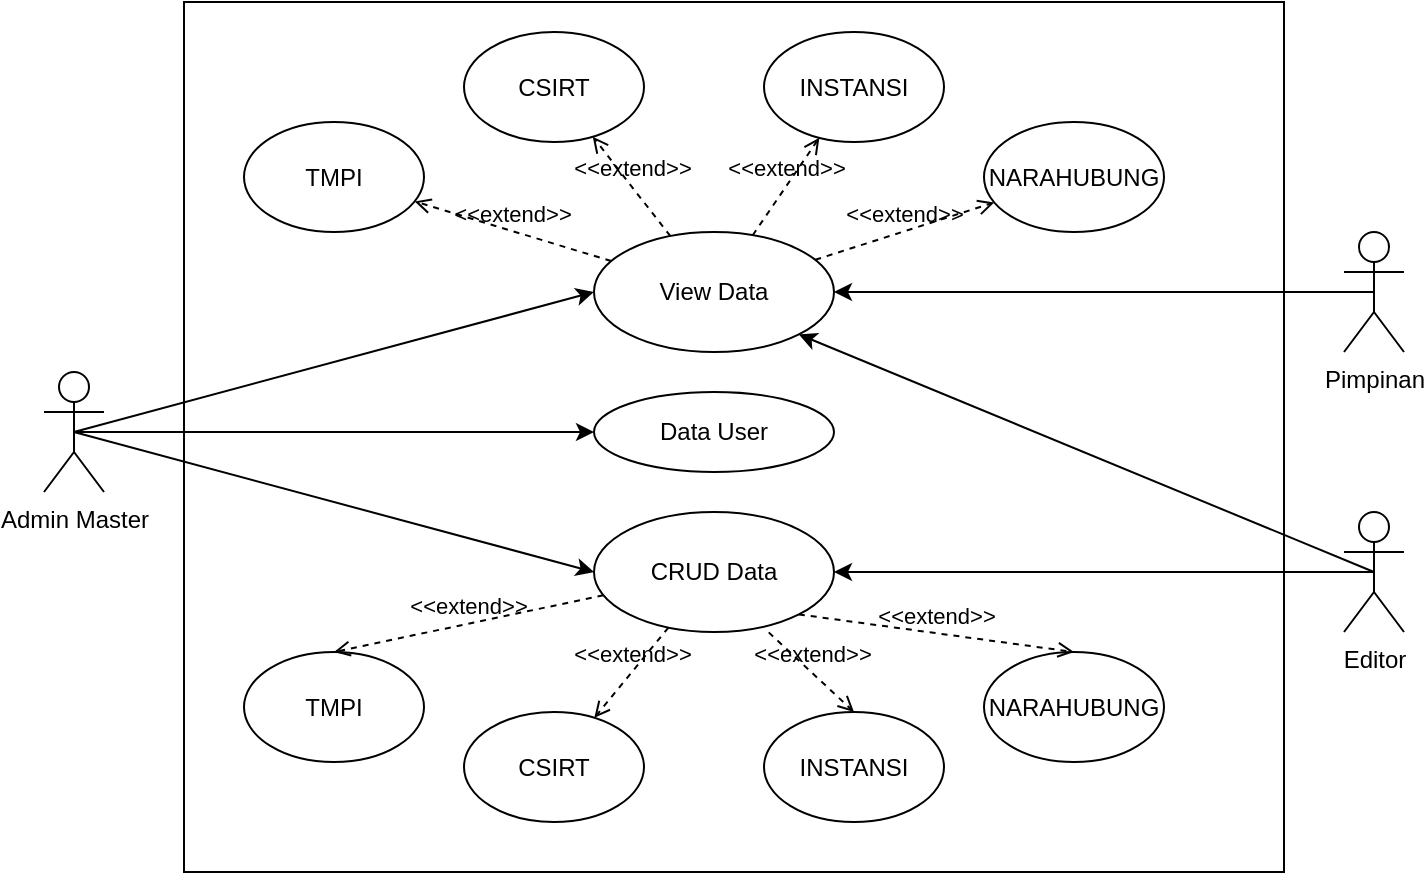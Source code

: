 <mxfile version="20.4.0" type="github">
  <diagram id="yAzC_SjZSHB9OspK-EVg" name="Page-1">
    <mxGraphModel dx="1038" dy="571" grid="1" gridSize="10" guides="1" tooltips="1" connect="1" arrows="1" fold="1" page="1" pageScale="1" pageWidth="850" pageHeight="1100" math="0" shadow="0">
      <root>
        <mxCell id="0" />
        <mxCell id="1" parent="0" />
        <mxCell id="05A1SrLWhaefv3QnyGGi-16" value="" style="rounded=0;whiteSpace=wrap;html=1;" vertex="1" parent="1">
          <mxGeometry x="160" y="345" width="550" height="435" as="geometry" />
        </mxCell>
        <mxCell id="05A1SrLWhaefv3QnyGGi-13" style="edgeStyle=orthogonalEdgeStyle;rounded=0;orthogonalLoop=1;jettySize=auto;html=1;exitX=0.5;exitY=0.5;exitDx=0;exitDy=0;exitPerimeter=0;entryX=1;entryY=0.5;entryDx=0;entryDy=0;" edge="1" parent="1" source="aq-dMJw9Lm_8gR3XhI3i-1" target="Zu5Ix9DOCvOWPz-IfbpH-3">
          <mxGeometry relative="1" as="geometry" />
        </mxCell>
        <mxCell id="aq-dMJw9Lm_8gR3XhI3i-1" value="Pimpinan" style="shape=umlActor;verticalLabelPosition=bottom;verticalAlign=top;html=1;outlineConnect=0;" parent="1" vertex="1">
          <mxGeometry x="740" y="460" width="30" height="60" as="geometry" />
        </mxCell>
        <mxCell id="05A1SrLWhaefv3QnyGGi-10" style="rounded=0;orthogonalLoop=1;jettySize=auto;html=1;exitX=0.5;exitY=0.5;exitDx=0;exitDy=0;exitPerimeter=0;entryX=0;entryY=0.5;entryDx=0;entryDy=0;" edge="1" parent="1" source="aq-dMJw9Lm_8gR3XhI3i-2" target="aq-dMJw9Lm_8gR3XhI3i-5">
          <mxGeometry relative="1" as="geometry" />
        </mxCell>
        <mxCell id="05A1SrLWhaefv3QnyGGi-14" style="rounded=0;orthogonalLoop=1;jettySize=auto;html=1;exitX=0.5;exitY=0.5;exitDx=0;exitDy=0;exitPerimeter=0;entryX=0;entryY=0.5;entryDx=0;entryDy=0;" edge="1" parent="1" source="aq-dMJw9Lm_8gR3XhI3i-2" target="Zu5Ix9DOCvOWPz-IfbpH-3">
          <mxGeometry relative="1" as="geometry" />
        </mxCell>
        <mxCell id="05A1SrLWhaefv3QnyGGi-15" style="rounded=0;orthogonalLoop=1;jettySize=auto;html=1;exitX=0.5;exitY=0.5;exitDx=0;exitDy=0;exitPerimeter=0;entryX=0;entryY=0.5;entryDx=0;entryDy=0;" edge="1" parent="1" source="aq-dMJw9Lm_8gR3XhI3i-2" target="Zu5Ix9DOCvOWPz-IfbpH-2">
          <mxGeometry relative="1" as="geometry" />
        </mxCell>
        <mxCell id="aq-dMJw9Lm_8gR3XhI3i-2" value="Admin Master" style="shape=umlActor;verticalLabelPosition=bottom;verticalAlign=top;html=1;outlineConnect=0;" parent="1" vertex="1">
          <mxGeometry x="90" y="530" width="30" height="60" as="geometry" />
        </mxCell>
        <mxCell id="05A1SrLWhaefv3QnyGGi-9" style="edgeStyle=orthogonalEdgeStyle;rounded=0;orthogonalLoop=1;jettySize=auto;html=1;exitX=0.5;exitY=0.5;exitDx=0;exitDy=0;exitPerimeter=0;entryX=1;entryY=0.5;entryDx=0;entryDy=0;" edge="1" parent="1" source="aq-dMJw9Lm_8gR3XhI3i-4" target="Zu5Ix9DOCvOWPz-IfbpH-2">
          <mxGeometry relative="1" as="geometry" />
        </mxCell>
        <mxCell id="05A1SrLWhaefv3QnyGGi-12" style="rounded=0;orthogonalLoop=1;jettySize=auto;html=1;exitX=0.5;exitY=0.5;exitDx=0;exitDy=0;exitPerimeter=0;entryX=1;entryY=1;entryDx=0;entryDy=0;" edge="1" parent="1" source="aq-dMJw9Lm_8gR3XhI3i-4" target="Zu5Ix9DOCvOWPz-IfbpH-3">
          <mxGeometry relative="1" as="geometry">
            <mxPoint x="500" y="550" as="targetPoint" />
          </mxGeometry>
        </mxCell>
        <mxCell id="aq-dMJw9Lm_8gR3XhI3i-4" value="Editor" style="shape=umlActor;verticalLabelPosition=bottom;verticalAlign=top;html=1;outlineConnect=0;" parent="1" vertex="1">
          <mxGeometry x="740" y="600" width="30" height="60" as="geometry" />
        </mxCell>
        <mxCell id="aq-dMJw9Lm_8gR3XhI3i-5" value="Data User" style="ellipse;whiteSpace=wrap;html=1;" parent="1" vertex="1">
          <mxGeometry x="365" y="540" width="120" height="40" as="geometry" />
        </mxCell>
        <mxCell id="Zu5Ix9DOCvOWPz-IfbpH-2" value="CRUD Data" style="ellipse;whiteSpace=wrap;html=1;" parent="1" vertex="1">
          <mxGeometry x="365" y="600" width="120" height="60" as="geometry" />
        </mxCell>
        <mxCell id="Zu5Ix9DOCvOWPz-IfbpH-3" value="View Data" style="ellipse;whiteSpace=wrap;html=1;" parent="1" vertex="1">
          <mxGeometry x="365" y="460" width="120" height="60" as="geometry" />
        </mxCell>
        <mxCell id="Zu5Ix9DOCvOWPz-IfbpH-16" value="TMPI" style="ellipse;whiteSpace=wrap;html=1;" parent="1" vertex="1">
          <mxGeometry x="190" y="405" width="90" height="55" as="geometry" />
        </mxCell>
        <mxCell id="Zu5Ix9DOCvOWPz-IfbpH-19" value="CSIRT" style="ellipse;whiteSpace=wrap;html=1;" parent="1" vertex="1">
          <mxGeometry x="300" y="360" width="90" height="55" as="geometry" />
        </mxCell>
        <mxCell id="Zu5Ix9DOCvOWPz-IfbpH-20" value="INSTANSI" style="ellipse;whiteSpace=wrap;html=1;" parent="1" vertex="1">
          <mxGeometry x="450" y="360" width="90" height="55" as="geometry" />
        </mxCell>
        <mxCell id="Zu5Ix9DOCvOWPz-IfbpH-21" value="NARAHUBUNG" style="ellipse;whiteSpace=wrap;html=1;" parent="1" vertex="1">
          <mxGeometry x="560" y="405" width="90" height="55" as="geometry" />
        </mxCell>
        <mxCell id="Zu5Ix9DOCvOWPz-IfbpH-26" value="&amp;lt;&amp;lt;extend&amp;gt;&amp;gt;" style="html=1;verticalAlign=bottom;labelBackgroundColor=none;endArrow=open;endFill=0;dashed=1;rounded=0;" parent="1" source="Zu5Ix9DOCvOWPz-IfbpH-3" target="Zu5Ix9DOCvOWPz-IfbpH-19" edge="1">
          <mxGeometry width="160" relative="1" as="geometry">
            <mxPoint x="340" y="500" as="sourcePoint" />
            <mxPoint x="500" y="500" as="targetPoint" />
          </mxGeometry>
        </mxCell>
        <mxCell id="Zu5Ix9DOCvOWPz-IfbpH-27" value="&amp;lt;&amp;lt;extend&amp;gt;&amp;gt;" style="html=1;verticalAlign=bottom;labelBackgroundColor=none;endArrow=open;endFill=0;dashed=1;rounded=0;" parent="1" source="Zu5Ix9DOCvOWPz-IfbpH-3" target="Zu5Ix9DOCvOWPz-IfbpH-20" edge="1">
          <mxGeometry width="160" relative="1" as="geometry">
            <mxPoint x="340" y="500" as="sourcePoint" />
            <mxPoint x="500" y="500" as="targetPoint" />
          </mxGeometry>
        </mxCell>
        <mxCell id="Zu5Ix9DOCvOWPz-IfbpH-28" value="&amp;lt;&amp;lt;extend&amp;gt;&amp;gt;" style="html=1;verticalAlign=bottom;labelBackgroundColor=none;endArrow=open;endFill=0;dashed=1;rounded=0;" parent="1" source="Zu5Ix9DOCvOWPz-IfbpH-3" target="Zu5Ix9DOCvOWPz-IfbpH-21" edge="1">
          <mxGeometry width="160" relative="1" as="geometry">
            <mxPoint x="340" y="500" as="sourcePoint" />
            <mxPoint x="500" y="500" as="targetPoint" />
          </mxGeometry>
        </mxCell>
        <mxCell id="Zu5Ix9DOCvOWPz-IfbpH-29" value="&amp;lt;&amp;lt;extend&amp;gt;&amp;gt;" style="html=1;verticalAlign=bottom;labelBackgroundColor=none;endArrow=open;endFill=0;dashed=1;rounded=0;" parent="1" source="Zu5Ix9DOCvOWPz-IfbpH-3" target="Zu5Ix9DOCvOWPz-IfbpH-16" edge="1">
          <mxGeometry width="160" relative="1" as="geometry">
            <mxPoint x="340" y="500" as="sourcePoint" />
            <mxPoint x="500" y="500" as="targetPoint" />
          </mxGeometry>
        </mxCell>
        <mxCell id="Zu5Ix9DOCvOWPz-IfbpH-32" value="TMPI" style="ellipse;whiteSpace=wrap;html=1;" parent="1" vertex="1">
          <mxGeometry x="190" y="670" width="90" height="55" as="geometry" />
        </mxCell>
        <mxCell id="Zu5Ix9DOCvOWPz-IfbpH-35" value="CSIRT" style="ellipse;whiteSpace=wrap;html=1;" parent="1" vertex="1">
          <mxGeometry x="300" y="700" width="90" height="55" as="geometry" />
        </mxCell>
        <mxCell id="Zu5Ix9DOCvOWPz-IfbpH-36" value="INSTANSI" style="ellipse;whiteSpace=wrap;html=1;" parent="1" vertex="1">
          <mxGeometry x="450" y="700" width="90" height="55" as="geometry" />
        </mxCell>
        <mxCell id="Zu5Ix9DOCvOWPz-IfbpH-37" value="NARAHUBUNG" style="ellipse;whiteSpace=wrap;html=1;" parent="1" vertex="1">
          <mxGeometry x="560" y="670" width="90" height="55" as="geometry" />
        </mxCell>
        <mxCell id="Zu5Ix9DOCvOWPz-IfbpH-47" value="&amp;lt;&amp;lt;extend&amp;gt;&amp;gt;" style="html=1;verticalAlign=bottom;labelBackgroundColor=none;endArrow=open;endFill=0;dashed=1;rounded=0;entryX=0.5;entryY=0;entryDx=0;entryDy=0;" parent="1" source="Zu5Ix9DOCvOWPz-IfbpH-2" target="Zu5Ix9DOCvOWPz-IfbpH-32" edge="1">
          <mxGeometry width="160" relative="1" as="geometry">
            <mxPoint x="400" y="830" as="sourcePoint" />
            <mxPoint x="500" y="600" as="targetPoint" />
          </mxGeometry>
        </mxCell>
        <mxCell id="Zu5Ix9DOCvOWPz-IfbpH-50" value="&amp;lt;&amp;lt;extend&amp;gt;&amp;gt;" style="html=1;verticalAlign=bottom;labelBackgroundColor=none;endArrow=open;endFill=0;dashed=1;rounded=0;" parent="1" source="Zu5Ix9DOCvOWPz-IfbpH-2" target="Zu5Ix9DOCvOWPz-IfbpH-35" edge="1">
          <mxGeometry width="160" relative="1" as="geometry">
            <mxPoint x="340" y="600" as="sourcePoint" />
            <mxPoint x="500" y="600" as="targetPoint" />
          </mxGeometry>
        </mxCell>
        <mxCell id="Zu5Ix9DOCvOWPz-IfbpH-51" value="&amp;lt;&amp;lt;extend&amp;gt;&amp;gt;" style="html=1;verticalAlign=bottom;labelBackgroundColor=none;endArrow=open;endFill=0;dashed=1;rounded=0;exitX=0.728;exitY=1.003;exitDx=0;exitDy=0;entryX=0.5;entryY=0;entryDx=0;entryDy=0;exitPerimeter=0;" parent="1" source="Zu5Ix9DOCvOWPz-IfbpH-2" target="Zu5Ix9DOCvOWPz-IfbpH-36" edge="1">
          <mxGeometry width="160" relative="1" as="geometry">
            <mxPoint x="340" y="600" as="sourcePoint" />
            <mxPoint x="500" y="600" as="targetPoint" />
          </mxGeometry>
        </mxCell>
        <mxCell id="Zu5Ix9DOCvOWPz-IfbpH-52" value="&amp;lt;&amp;lt;extend&amp;gt;&amp;gt;" style="html=1;verticalAlign=bottom;labelBackgroundColor=none;endArrow=open;endFill=0;dashed=1;rounded=0;exitX=1;exitY=1;exitDx=0;exitDy=0;entryX=0.5;entryY=0;entryDx=0;entryDy=0;" parent="1" source="Zu5Ix9DOCvOWPz-IfbpH-2" target="Zu5Ix9DOCvOWPz-IfbpH-37" edge="1">
          <mxGeometry width="160" relative="1" as="geometry">
            <mxPoint x="340" y="600" as="sourcePoint" />
            <mxPoint x="500" y="600" as="targetPoint" />
          </mxGeometry>
        </mxCell>
      </root>
    </mxGraphModel>
  </diagram>
</mxfile>
